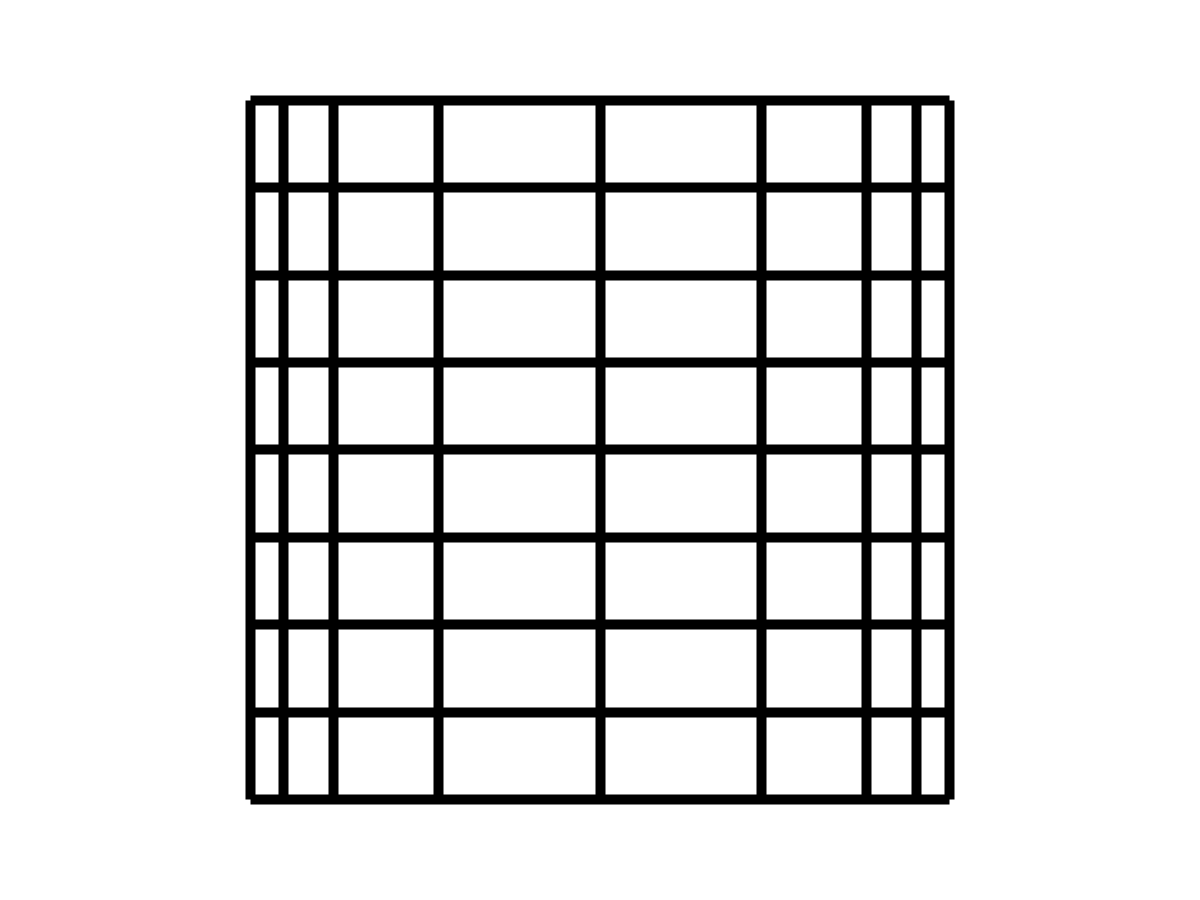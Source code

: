 # physical coordinate (Cartesian)
{
  reset
  xmin = - 0.5
  xmax = + 4.0
  ymin = - 0.5
  ymax = + 4.0
  lx = xmax-xmin
  ly = ymax-ymin
  set terminal epslatex standalone color size lx,ly font ',12'
  set output 'car.tex'
  unset border
  set lmargin 0
  set rmargin 0
  set bmargin 0
  set tmargin 0
  unset xlabel
  unset ylabel
  set xrange [xmin:xmax]
  set yrange [ymin:ymax]
  unset xtics
  unset ytics
  set size ratio -1
  set samples 10000
  set style line 1 lc rgb '#000000' lw 10
  num = 8
  xmin = 0.
  xmax = 3.5
  ymin = 0.
  ymax = 3.5
  deltax = (xmax - xmin) / num
  deltay = (ymax - ymin) / num
  do for [i = 0 : num : 1] {
    if (0 == i) {
      x = xmin
    } else if (num == i) {
      x = xmax
    } else {
      x = i - num / 2
      x = xmin + (xmax - xmin) * 1. / (1. + exp(- 1. * x))
    }
    set arrow from first x, first ymin to first x, first ymax nohead ls 1
    y = ymin + i * deltay
    set arrow from first xmin, first y to first xmax, first y nohead ls 1
  }
  plot \
    NaN notitle
}

# physical coordinate (cylindrical)
{
  reset
  xmin = + 0.0
  xmax = + 4.5
  ymin = - 0.5
  ymax = + 4.0
  lx = xmax-xmin
  ly = ymax-ymin
  set terminal epslatex standalone color size lx,ly font ',12'
  set output 'cyl.tex'
  unset border
  set lmargin 0
  set rmargin 0
  set bmargin 0
  set tmargin 0
  unset xlabel
  unset ylabel
  set xrange [xmin:xmax]
  set yrange [ymin:ymax]
  unset xtics
  unset ytics
  set size ratio -1
  set samples 10000
  set style line 1 lc rgb '#000000' lw 10
  num = 8
  rmin = 1.
  rmax = rmin + 3.
  tmin = 0.
  tmax = pi / 3.
  deltar = (rmax - rmin) / num
  deltat = (tmax - tmin) / num
  do for [i = 0 : num : 1] {
    if (0 == i) {
      r = rmin
    } else if (num == i) {
      r = rmax
    } else {
      r = i - num / 2
      r = rmin + (rmax - rmin) * 1. / (1. + exp(- 1. * r))
    }
    set object circle at first 0., first 0. size r arc [180. / pi * tmin : 180. / pi * tmax] fc rgb '#000000' lw 10 nowedge
  }
  do for [i = 0 : num : 1] {
    t = tmin + i * deltat
    set arrow from first rmin * cos(t), first rmin * sin(t) to first rmax * cos(t), first rmax * sin(t) nohead ls 1
  }
  plot \
    NaN notitle
}

# computational coordinate
{
  reset
  xmin = - 0.5
  xmax = + 4.0
  ymin = - 0.5
  ymax = + 4.0
  lx = xmax-xmin
  ly = ymax-ymin
  set terminal epslatex standalone color size lx,ly font ',12'
  set output 'comp.tex'
  unset border
  set lmargin 0
  set rmargin 0
  set bmargin 0
  set tmargin 0
  unset xlabel
  unset ylabel
  set xrange [xmin:xmax]
  set yrange [ymin:ymax]
  unset xtics
  unset ytics
  set size ratio -1
  set samples 10000
  set style line 1 lc rgb '#000000' lw 10
  num = 8
  xmin = 0.
  xmax = 3.5
  ymin = 0.
  ymax = 3.5
  deltax = (xmax - xmin) / num
  deltay = (ymax - ymin) / num
  do for [i = 0 : num : 1] {
    x = xmin + i * deltax
    set arrow from first x, first ymin to first x, first ymax nohead ls 1
    y = ymin + i * deltay
    set arrow from first xmin, first y to first xmax, first y nohead ls 1
  }
  plot \
    NaN notitle
}

# merge above elements
{
  reset
  xmin = 0.0
  xmax = 13.5
  ymin = 0.0
  ymax = 5.25
  lx = xmax - xmin
  ly = ymax - ymin
  set terminal epslatex standalone color size lx,ly font ',20'
  set output 'result.tex'
  unset border
  set lmargin 0
  set rmargin 0
  set bmargin 0
  set tmargin 0
  unset xlabel
  unset ylabel
  set xrange [xmin:xmax]
  set yrange [ymin:ymax]
  unset xtics
  unset ytics
  set size ratio -1
  ref = 4.5
  set label 'Cartesian     coordinate' center at first 0.5 * ref, first 1. * ref + 0.35 textcolor rgb '#000000'
  set label 'Cylindrical   coordinate' center at first 1.5 * ref, first 1. * ref + 0.35 textcolor rgb '#000000'
  set label 'Computational coordinate' center at first 2.5 * ref, first 1. * ref + 0.35 textcolor rgb '#000000'
  set label '$\left( x, y \right)$'         center at first 0.5 * ref, first 1. * ref - 0.05 textcolor rgb '#000000'
  set label '$\left( r, \theta \right)$'    center at first 1.5 * ref, first 1. * ref - 0.05 textcolor rgb '#000000'
  set label '$\left( \xi^1, \xi^2 \right)$' center at first 2.5 * ref, first 1. * ref - 0.05 textcolor rgb '#000000'
  set label '\includegraphics[width=4.500in, height=4.500in]{car.pdf}'  center at first 0.5 * ref, first 0.5 * ref
  set label '\includegraphics[width=4.500in, height=4.500in]{cyl.pdf}'  center at first 1.5 * ref, first 0.5 * ref
  set label '\includegraphics[width=4.500in, height=4.500in]{comp.pdf}' center at first 2.5 * ref, first 0.5 * ref
  plot \
    NaN notitle
}

